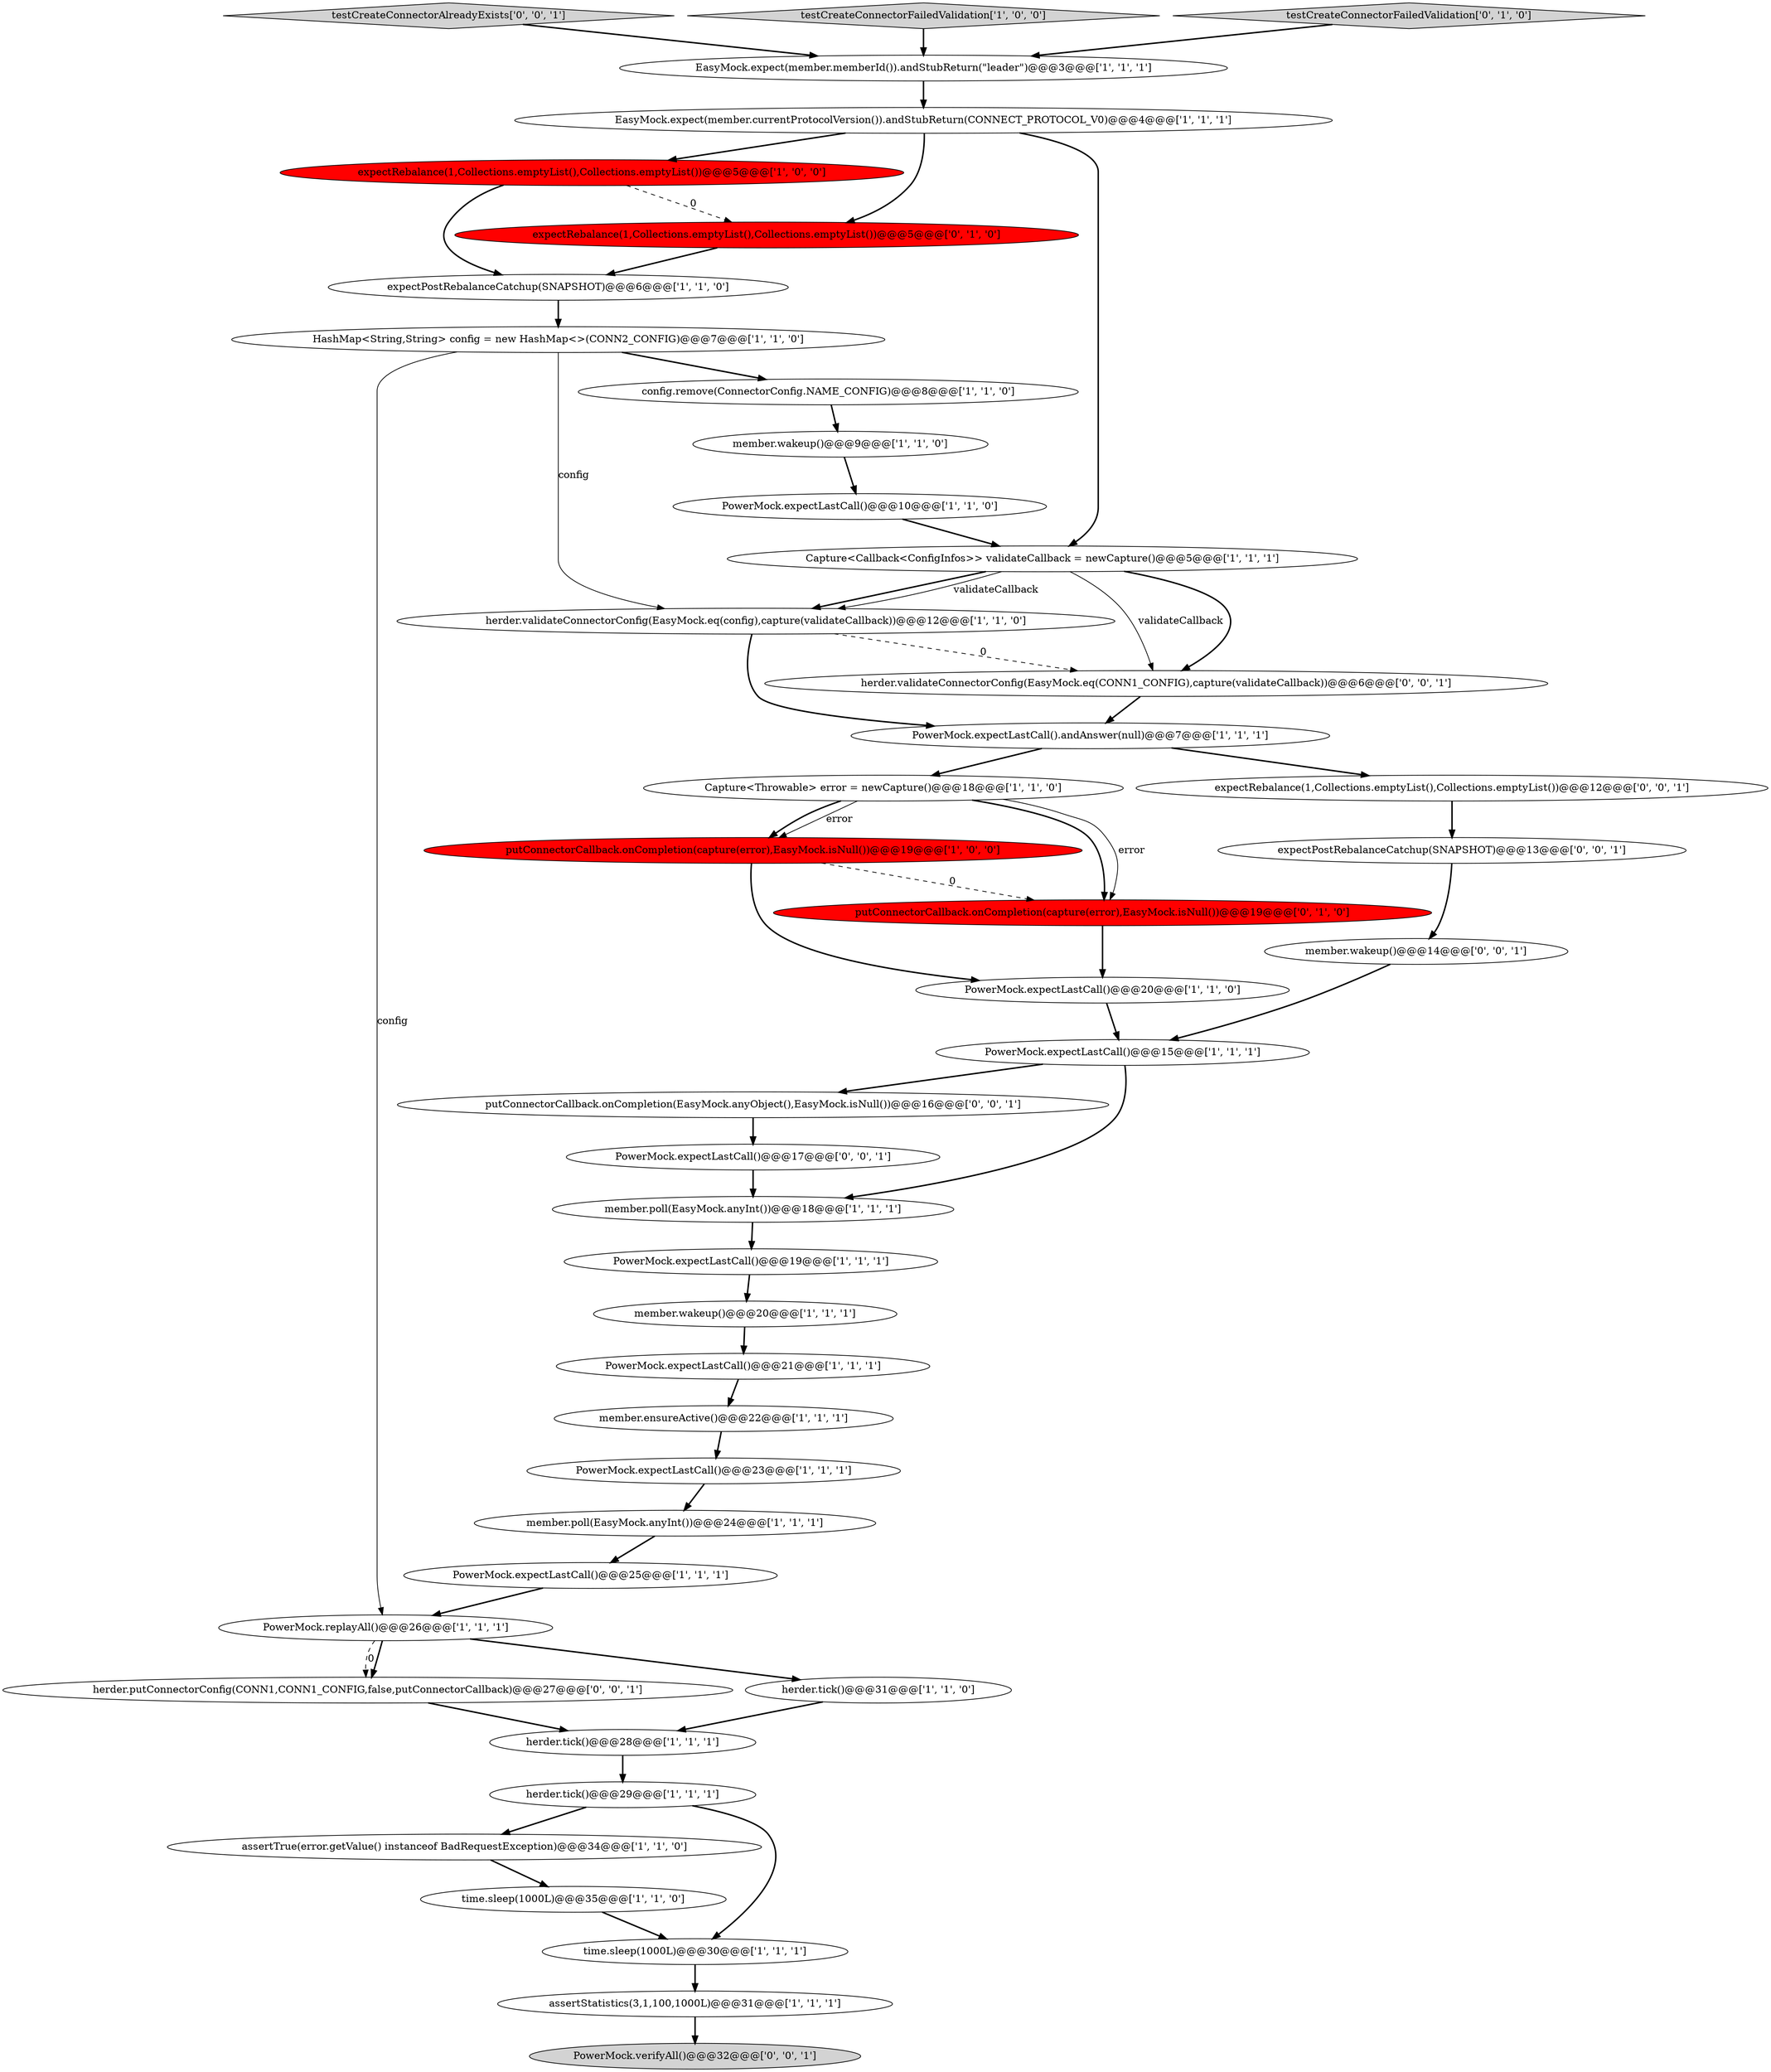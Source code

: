 digraph {
0 [style = filled, label = "EasyMock.expect(member.memberId()).andStubReturn(\"leader\")@@@3@@@['1', '1', '1']", fillcolor = white, shape = ellipse image = "AAA0AAABBB1BBB"];
38 [style = filled, label = "testCreateConnectorAlreadyExists['0', '0', '1']", fillcolor = lightgray, shape = diamond image = "AAA0AAABBB3BBB"];
27 [style = filled, label = "member.wakeup()@@@20@@@['1', '1', '1']", fillcolor = white, shape = ellipse image = "AAA0AAABBB1BBB"];
5 [style = filled, label = "PowerMock.expectLastCall()@@@25@@@['1', '1', '1']", fillcolor = white, shape = ellipse image = "AAA0AAABBB1BBB"];
9 [style = filled, label = "EasyMock.expect(member.currentProtocolVersion()).andStubReturn(CONNECT_PROTOCOL_V0)@@@4@@@['1', '1', '1']", fillcolor = white, shape = ellipse image = "AAA0AAABBB1BBB"];
35 [style = filled, label = "PowerMock.verifyAll()@@@32@@@['0', '0', '1']", fillcolor = lightgray, shape = ellipse image = "AAA0AAABBB3BBB"];
16 [style = filled, label = "member.poll(EasyMock.anyInt())@@@24@@@['1', '1', '1']", fillcolor = white, shape = ellipse image = "AAA0AAABBB1BBB"];
22 [style = filled, label = "herder.validateConnectorConfig(EasyMock.eq(config),capture(validateCallback))@@@12@@@['1', '1', '0']", fillcolor = white, shape = ellipse image = "AAA0AAABBB1BBB"];
15 [style = filled, label = "PowerMock.expectLastCall()@@@10@@@['1', '1', '0']", fillcolor = white, shape = ellipse image = "AAA0AAABBB1BBB"];
12 [style = filled, label = "expectPostRebalanceCatchup(SNAPSHOT)@@@6@@@['1', '1', '0']", fillcolor = white, shape = ellipse image = "AAA0AAABBB1BBB"];
26 [style = filled, label = "PowerMock.expectLastCall()@@@23@@@['1', '1', '1']", fillcolor = white, shape = ellipse image = "AAA0AAABBB1BBB"];
43 [style = filled, label = "PowerMock.expectLastCall()@@@17@@@['0', '0', '1']", fillcolor = white, shape = ellipse image = "AAA0AAABBB3BBB"];
3 [style = filled, label = "PowerMock.expectLastCall()@@@15@@@['1', '1', '1']", fillcolor = white, shape = ellipse image = "AAA0AAABBB1BBB"];
14 [style = filled, label = "Capture<Throwable> error = newCapture()@@@18@@@['1', '1', '0']", fillcolor = white, shape = ellipse image = "AAA0AAABBB1BBB"];
41 [style = filled, label = "expectPostRebalanceCatchup(SNAPSHOT)@@@13@@@['0', '0', '1']", fillcolor = white, shape = ellipse image = "AAA0AAABBB3BBB"];
20 [style = filled, label = "putConnectorCallback.onCompletion(capture(error),EasyMock.isNull())@@@19@@@['1', '0', '0']", fillcolor = red, shape = ellipse image = "AAA1AAABBB1BBB"];
6 [style = filled, label = "testCreateConnectorFailedValidation['1', '0', '0']", fillcolor = lightgray, shape = diamond image = "AAA0AAABBB1BBB"];
21 [style = filled, label = "HashMap<String,String> config = new HashMap<>(CONN2_CONFIG)@@@7@@@['1', '1', '0']", fillcolor = white, shape = ellipse image = "AAA0AAABBB1BBB"];
37 [style = filled, label = "herder.validateConnectorConfig(EasyMock.eq(CONN1_CONFIG),capture(validateCallback))@@@6@@@['0', '0', '1']", fillcolor = white, shape = ellipse image = "AAA0AAABBB3BBB"];
42 [style = filled, label = "expectRebalance(1,Collections.emptyList(),Collections.emptyList())@@@12@@@['0', '0', '1']", fillcolor = white, shape = ellipse image = "AAA0AAABBB3BBB"];
8 [style = filled, label = "PowerMock.expectLastCall()@@@21@@@['1', '1', '1']", fillcolor = white, shape = ellipse image = "AAA0AAABBB1BBB"];
11 [style = filled, label = "assertStatistics(3,1,100,1000L)@@@31@@@['1', '1', '1']", fillcolor = white, shape = ellipse image = "AAA0AAABBB1BBB"];
17 [style = filled, label = "herder.tick()@@@29@@@['1', '1', '1']", fillcolor = white, shape = ellipse image = "AAA0AAABBB1BBB"];
2 [style = filled, label = "expectRebalance(1,Collections.emptyList(),Collections.emptyList())@@@5@@@['1', '0', '0']", fillcolor = red, shape = ellipse image = "AAA1AAABBB1BBB"];
23 [style = filled, label = "Capture<Callback<ConfigInfos>> validateCallback = newCapture()@@@5@@@['1', '1', '1']", fillcolor = white, shape = ellipse image = "AAA0AAABBB1BBB"];
36 [style = filled, label = "herder.putConnectorConfig(CONN1,CONN1_CONFIG,false,putConnectorCallback)@@@27@@@['0', '0', '1']", fillcolor = white, shape = ellipse image = "AAA0AAABBB3BBB"];
25 [style = filled, label = "herder.tick()@@@28@@@['1', '1', '1']", fillcolor = white, shape = ellipse image = "AAA0AAABBB1BBB"];
30 [style = filled, label = "PowerMock.expectLastCall()@@@19@@@['1', '1', '1']", fillcolor = white, shape = ellipse image = "AAA0AAABBB1BBB"];
32 [style = filled, label = "testCreateConnectorFailedValidation['0', '1', '0']", fillcolor = lightgray, shape = diamond image = "AAA0AAABBB2BBB"];
18 [style = filled, label = "assertTrue(error.getValue() instanceof BadRequestException)@@@34@@@['1', '1', '0']", fillcolor = white, shape = ellipse image = "AAA0AAABBB1BBB"];
28 [style = filled, label = "herder.tick()@@@31@@@['1', '1', '0']", fillcolor = white, shape = ellipse image = "AAA0AAABBB1BBB"];
40 [style = filled, label = "putConnectorCallback.onCompletion(EasyMock.anyObject(),EasyMock.isNull())@@@16@@@['0', '0', '1']", fillcolor = white, shape = ellipse image = "AAA0AAABBB3BBB"];
10 [style = filled, label = "PowerMock.expectLastCall().andAnswer(null)@@@7@@@['1', '1', '1']", fillcolor = white, shape = ellipse image = "AAA0AAABBB1BBB"];
13 [style = filled, label = "member.wakeup()@@@9@@@['1', '1', '0']", fillcolor = white, shape = ellipse image = "AAA0AAABBB1BBB"];
29 [style = filled, label = "time.sleep(1000L)@@@30@@@['1', '1', '1']", fillcolor = white, shape = ellipse image = "AAA0AAABBB1BBB"];
24 [style = filled, label = "PowerMock.expectLastCall()@@@20@@@['1', '1', '0']", fillcolor = white, shape = ellipse image = "AAA0AAABBB1BBB"];
1 [style = filled, label = "time.sleep(1000L)@@@35@@@['1', '1', '0']", fillcolor = white, shape = ellipse image = "AAA0AAABBB1BBB"];
31 [style = filled, label = "config.remove(ConnectorConfig.NAME_CONFIG)@@@8@@@['1', '1', '0']", fillcolor = white, shape = ellipse image = "AAA0AAABBB1BBB"];
34 [style = filled, label = "expectRebalance(1,Collections.emptyList(),Collections.emptyList())@@@5@@@['0', '1', '0']", fillcolor = red, shape = ellipse image = "AAA1AAABBB2BBB"];
33 [style = filled, label = "putConnectorCallback.onCompletion(capture(error),EasyMock.isNull())@@@19@@@['0', '1', '0']", fillcolor = red, shape = ellipse image = "AAA1AAABBB2BBB"];
4 [style = filled, label = "member.ensureActive()@@@22@@@['1', '1', '1']", fillcolor = white, shape = ellipse image = "AAA0AAABBB1BBB"];
19 [style = filled, label = "member.poll(EasyMock.anyInt())@@@18@@@['1', '1', '1']", fillcolor = white, shape = ellipse image = "AAA0AAABBB1BBB"];
39 [style = filled, label = "member.wakeup()@@@14@@@['0', '0', '1']", fillcolor = white, shape = ellipse image = "AAA0AAABBB3BBB"];
7 [style = filled, label = "PowerMock.replayAll()@@@26@@@['1', '1', '1']", fillcolor = white, shape = ellipse image = "AAA0AAABBB1BBB"];
15->23 [style = bold, label=""];
42->41 [style = bold, label=""];
0->9 [style = bold, label=""];
10->14 [style = bold, label=""];
9->2 [style = bold, label=""];
37->10 [style = bold, label=""];
12->21 [style = bold, label=""];
3->40 [style = bold, label=""];
31->13 [style = bold, label=""];
32->0 [style = bold, label=""];
30->27 [style = bold, label=""];
21->7 [style = solid, label="config"];
4->26 [style = bold, label=""];
39->3 [style = bold, label=""];
23->37 [style = solid, label="validateCallback"];
6->0 [style = bold, label=""];
34->12 [style = bold, label=""];
25->17 [style = bold, label=""];
11->35 [style = bold, label=""];
14->33 [style = bold, label=""];
2->12 [style = bold, label=""];
43->19 [style = bold, label=""];
9->23 [style = bold, label=""];
26->16 [style = bold, label=""];
36->25 [style = bold, label=""];
21->31 [style = bold, label=""];
23->22 [style = bold, label=""];
23->37 [style = bold, label=""];
23->22 [style = solid, label="validateCallback"];
7->28 [style = bold, label=""];
3->19 [style = bold, label=""];
18->1 [style = bold, label=""];
10->42 [style = bold, label=""];
22->37 [style = dashed, label="0"];
7->36 [style = bold, label=""];
33->24 [style = bold, label=""];
21->22 [style = solid, label="config"];
38->0 [style = bold, label=""];
22->10 [style = bold, label=""];
2->34 [style = dashed, label="0"];
16->5 [style = bold, label=""];
28->25 [style = bold, label=""];
14->33 [style = solid, label="error"];
5->7 [style = bold, label=""];
13->15 [style = bold, label=""];
8->4 [style = bold, label=""];
40->43 [style = bold, label=""];
1->29 [style = bold, label=""];
41->39 [style = bold, label=""];
20->24 [style = bold, label=""];
17->29 [style = bold, label=""];
14->20 [style = solid, label="error"];
20->33 [style = dashed, label="0"];
24->3 [style = bold, label=""];
27->8 [style = bold, label=""];
29->11 [style = bold, label=""];
17->18 [style = bold, label=""];
7->36 [style = dashed, label="0"];
14->20 [style = bold, label=""];
19->30 [style = bold, label=""];
9->34 [style = bold, label=""];
}
